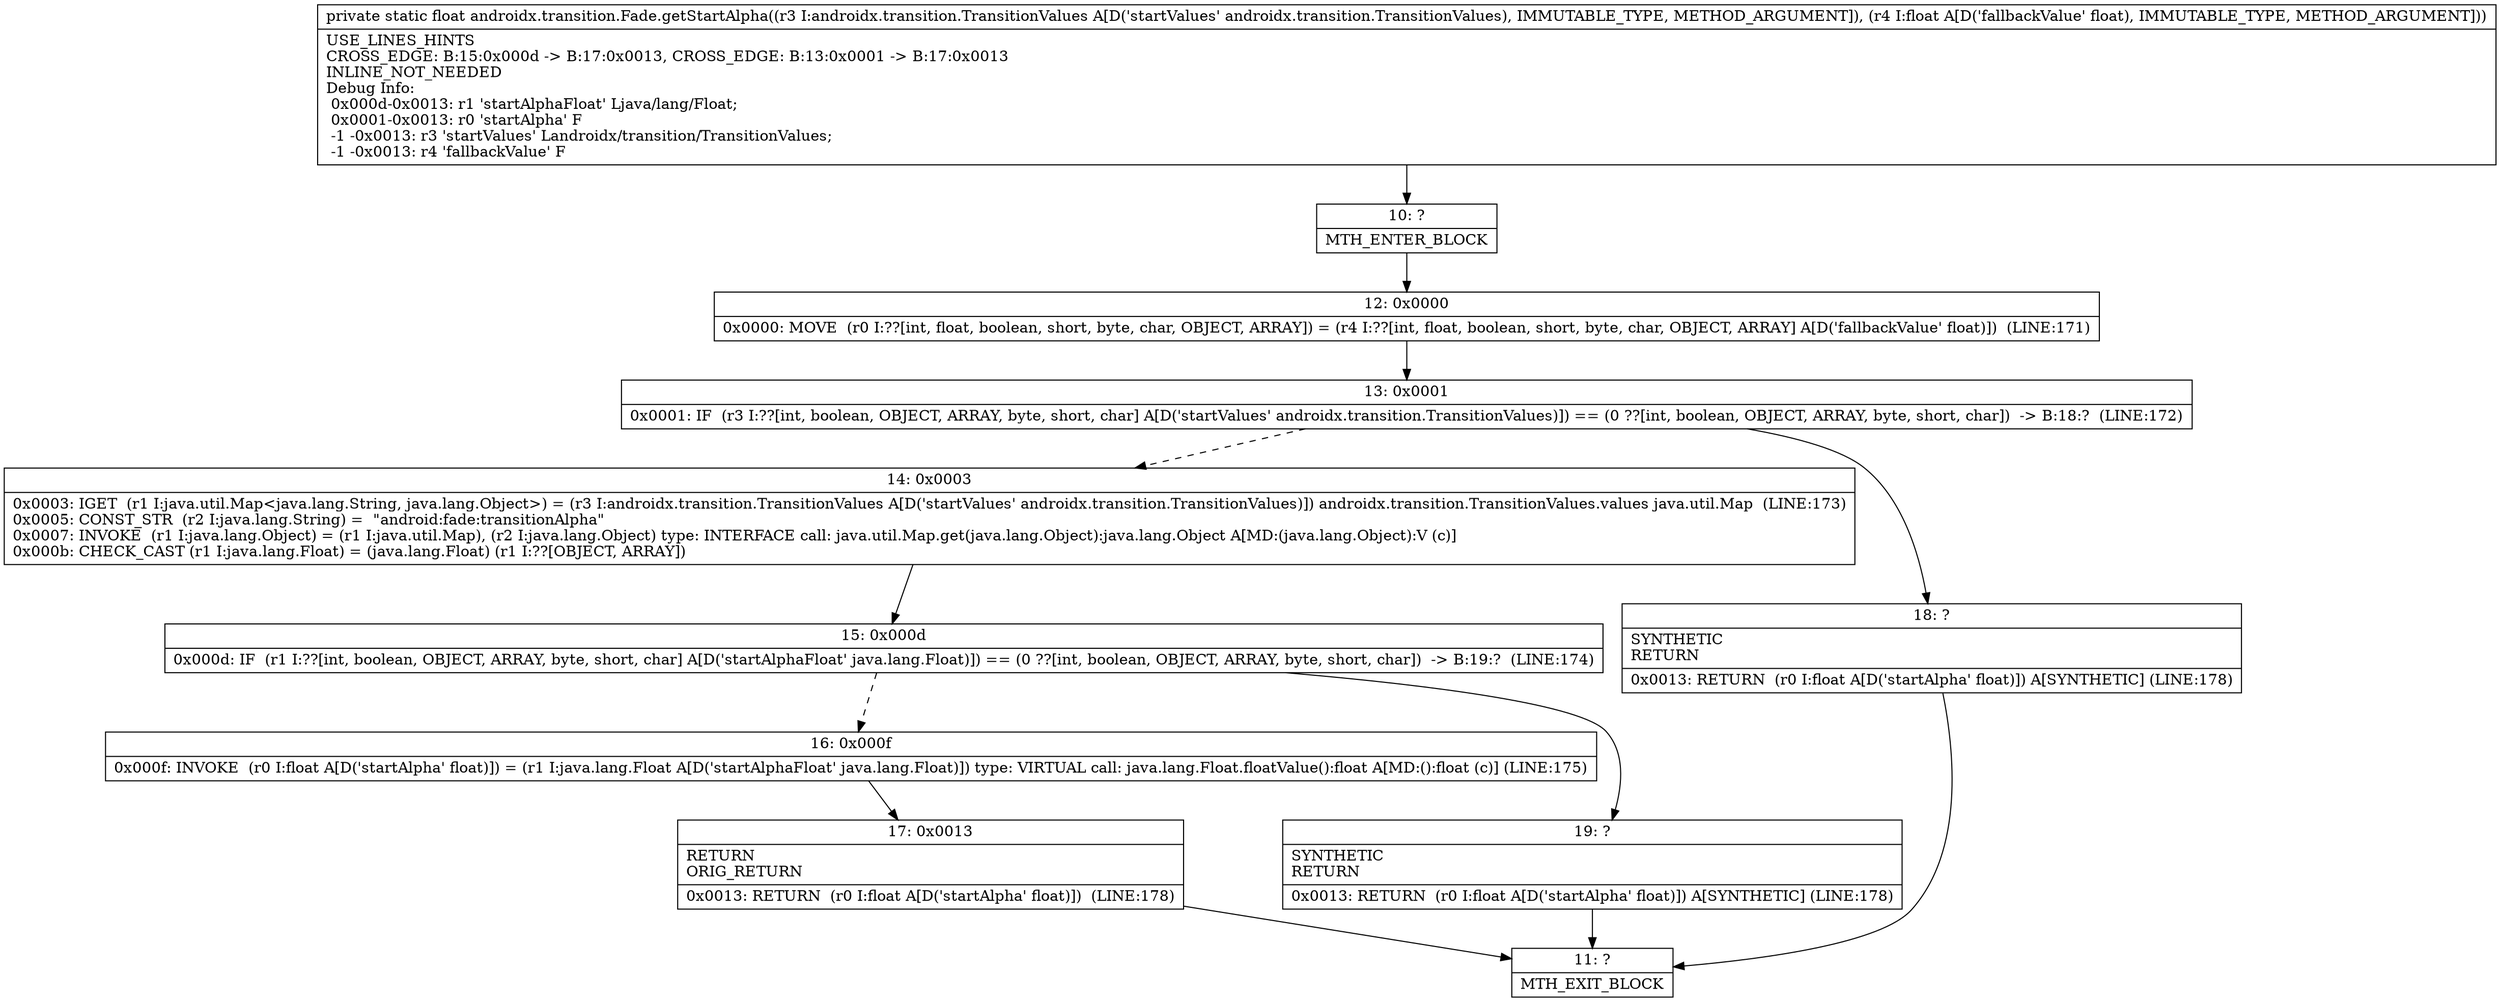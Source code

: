 digraph "CFG forandroidx.transition.Fade.getStartAlpha(Landroidx\/transition\/TransitionValues;F)F" {
Node_10 [shape=record,label="{10\:\ ?|MTH_ENTER_BLOCK\l}"];
Node_12 [shape=record,label="{12\:\ 0x0000|0x0000: MOVE  (r0 I:??[int, float, boolean, short, byte, char, OBJECT, ARRAY]) = (r4 I:??[int, float, boolean, short, byte, char, OBJECT, ARRAY] A[D('fallbackValue' float)])  (LINE:171)\l}"];
Node_13 [shape=record,label="{13\:\ 0x0001|0x0001: IF  (r3 I:??[int, boolean, OBJECT, ARRAY, byte, short, char] A[D('startValues' androidx.transition.TransitionValues)]) == (0 ??[int, boolean, OBJECT, ARRAY, byte, short, char])  \-\> B:18:?  (LINE:172)\l}"];
Node_14 [shape=record,label="{14\:\ 0x0003|0x0003: IGET  (r1 I:java.util.Map\<java.lang.String, java.lang.Object\>) = (r3 I:androidx.transition.TransitionValues A[D('startValues' androidx.transition.TransitionValues)]) androidx.transition.TransitionValues.values java.util.Map  (LINE:173)\l0x0005: CONST_STR  (r2 I:java.lang.String) =  \"android:fade:transitionAlpha\" \l0x0007: INVOKE  (r1 I:java.lang.Object) = (r1 I:java.util.Map), (r2 I:java.lang.Object) type: INTERFACE call: java.util.Map.get(java.lang.Object):java.lang.Object A[MD:(java.lang.Object):V (c)]\l0x000b: CHECK_CAST (r1 I:java.lang.Float) = (java.lang.Float) (r1 I:??[OBJECT, ARRAY]) \l}"];
Node_15 [shape=record,label="{15\:\ 0x000d|0x000d: IF  (r1 I:??[int, boolean, OBJECT, ARRAY, byte, short, char] A[D('startAlphaFloat' java.lang.Float)]) == (0 ??[int, boolean, OBJECT, ARRAY, byte, short, char])  \-\> B:19:?  (LINE:174)\l}"];
Node_16 [shape=record,label="{16\:\ 0x000f|0x000f: INVOKE  (r0 I:float A[D('startAlpha' float)]) = (r1 I:java.lang.Float A[D('startAlphaFloat' java.lang.Float)]) type: VIRTUAL call: java.lang.Float.floatValue():float A[MD:():float (c)] (LINE:175)\l}"];
Node_17 [shape=record,label="{17\:\ 0x0013|RETURN\lORIG_RETURN\l|0x0013: RETURN  (r0 I:float A[D('startAlpha' float)])  (LINE:178)\l}"];
Node_11 [shape=record,label="{11\:\ ?|MTH_EXIT_BLOCK\l}"];
Node_19 [shape=record,label="{19\:\ ?|SYNTHETIC\lRETURN\l|0x0013: RETURN  (r0 I:float A[D('startAlpha' float)]) A[SYNTHETIC] (LINE:178)\l}"];
Node_18 [shape=record,label="{18\:\ ?|SYNTHETIC\lRETURN\l|0x0013: RETURN  (r0 I:float A[D('startAlpha' float)]) A[SYNTHETIC] (LINE:178)\l}"];
MethodNode[shape=record,label="{private static float androidx.transition.Fade.getStartAlpha((r3 I:androidx.transition.TransitionValues A[D('startValues' androidx.transition.TransitionValues), IMMUTABLE_TYPE, METHOD_ARGUMENT]), (r4 I:float A[D('fallbackValue' float), IMMUTABLE_TYPE, METHOD_ARGUMENT]))  | USE_LINES_HINTS\lCROSS_EDGE: B:15:0x000d \-\> B:17:0x0013, CROSS_EDGE: B:13:0x0001 \-\> B:17:0x0013\lINLINE_NOT_NEEDED\lDebug Info:\l  0x000d\-0x0013: r1 'startAlphaFloat' Ljava\/lang\/Float;\l  0x0001\-0x0013: r0 'startAlpha' F\l  \-1 \-0x0013: r3 'startValues' Landroidx\/transition\/TransitionValues;\l  \-1 \-0x0013: r4 'fallbackValue' F\l}"];
MethodNode -> Node_10;Node_10 -> Node_12;
Node_12 -> Node_13;
Node_13 -> Node_14[style=dashed];
Node_13 -> Node_18;
Node_14 -> Node_15;
Node_15 -> Node_16[style=dashed];
Node_15 -> Node_19;
Node_16 -> Node_17;
Node_17 -> Node_11;
Node_19 -> Node_11;
Node_18 -> Node_11;
}

